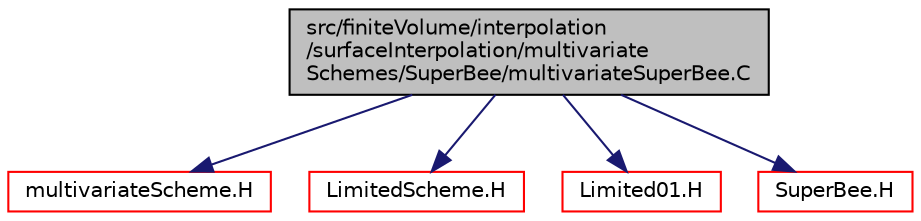 digraph "src/finiteVolume/interpolation/surfaceInterpolation/multivariateSchemes/SuperBee/multivariateSuperBee.C"
{
  bgcolor="transparent";
  edge [fontname="Helvetica",fontsize="10",labelfontname="Helvetica",labelfontsize="10"];
  node [fontname="Helvetica",fontsize="10",shape=record];
  Node1 [label="src/finiteVolume/interpolation\l/surfaceInterpolation/multivariate\lSchemes/SuperBee/multivariateSuperBee.C",height=0.2,width=0.4,color="black", fillcolor="grey75", style="filled", fontcolor="black"];
  Node1 -> Node2 [color="midnightblue",fontsize="10",style="solid",fontname="Helvetica"];
  Node2 [label="multivariateScheme.H",height=0.2,width=0.4,color="red",URL="$a06218.html"];
  Node1 -> Node3 [color="midnightblue",fontsize="10",style="solid",fontname="Helvetica"];
  Node3 [label="LimitedScheme.H",height=0.2,width=0.4,color="red",URL="$a06175.html"];
  Node1 -> Node4 [color="midnightblue",fontsize="10",style="solid",fontname="Helvetica"];
  Node4 [label="Limited01.H",height=0.2,width=0.4,color="red",URL="$a06168.html"];
  Node1 -> Node5 [color="midnightblue",fontsize="10",style="solid",fontname="Helvetica"];
  Node5 [label="SuperBee.H",height=0.2,width=0.4,color="red",URL="$a06201.html"];
}
